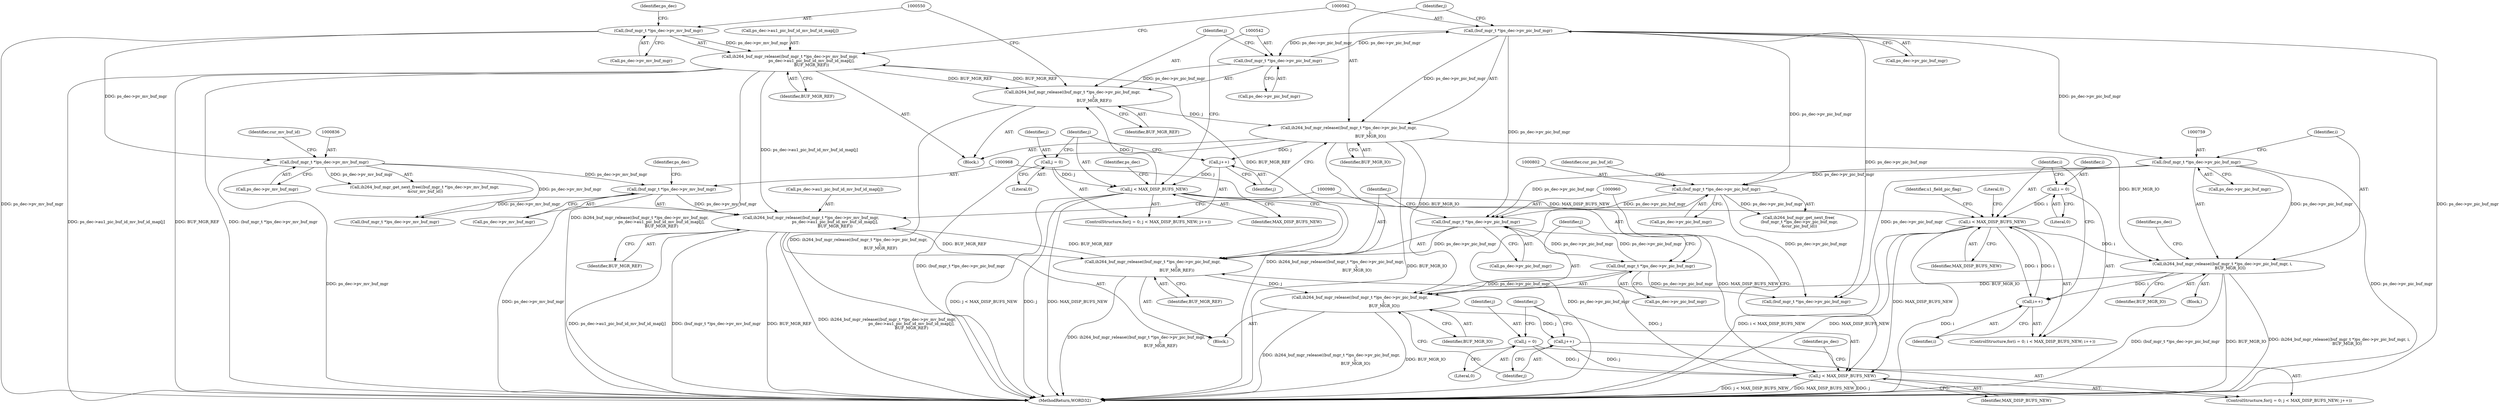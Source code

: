 digraph "0_Android_e629194c62a9a129ce378e08cb1059a8a53f1795_2@array" {
"1000966" [label="(Call,ih264_buf_mgr_release((buf_mgr_t *)ps_dec->pv_mv_buf_mgr,\n                                      ps_dec->au1_pic_buf_id_mv_buf_id_map[j],\n                                      BUF_MGR_REF))"];
"1000967" [label="(Call,(buf_mgr_t *)ps_dec->pv_mv_buf_mgr)"];
"1000835" [label="(Call,(buf_mgr_t *)ps_dec->pv_mv_buf_mgr)"];
"1000549" [label="(Call,(buf_mgr_t *)ps_dec->pv_mv_buf_mgr)"];
"1000548" [label="(Call,ih264_buf_mgr_release((buf_mgr_t *)ps_dec->pv_mv_buf_mgr,\n                                  ps_dec->au1_pic_buf_id_mv_buf_id_map[j],\n                                  BUF_MGR_REF))"];
"1000540" [label="(Call,ih264_buf_mgr_release((buf_mgr_t *)ps_dec->pv_pic_buf_mgr,\n                                  j,\n                                  BUF_MGR_REF))"];
"1000541" [label="(Call,(buf_mgr_t *)ps_dec->pv_pic_buf_mgr)"];
"1000561" [label="(Call,(buf_mgr_t *)ps_dec->pv_pic_buf_mgr)"];
"1000534" [label="(Call,j < MAX_DISP_BUFS_NEW)"];
"1000537" [label="(Call,j++)"];
"1000560" [label="(Call,ih264_buf_mgr_release((buf_mgr_t *)ps_dec->pv_pic_buf_mgr,\n                                  j,\n                                  BUF_MGR_IO))"];
"1000531" [label="(Call,j = 0)"];
"1000958" [label="(Call,ih264_buf_mgr_release((buf_mgr_t *)ps_dec->pv_pic_buf_mgr,\n                                      j,\n                                      BUF_MGR_REF))"];
"1000959" [label="(Call,(buf_mgr_t *)ps_dec->pv_pic_buf_mgr)"];
"1000801" [label="(Call,(buf_mgr_t *)ps_dec->pv_pic_buf_mgr)"];
"1000758" [label="(Call,(buf_mgr_t *)ps_dec->pv_pic_buf_mgr)"];
"1000979" [label="(Call,(buf_mgr_t *)ps_dec->pv_pic_buf_mgr)"];
"1000952" [label="(Call,j < MAX_DISP_BUFS_NEW)"];
"1000949" [label="(Call,j = 0)"];
"1000955" [label="(Call,j++)"];
"1000978" [label="(Call,ih264_buf_mgr_release((buf_mgr_t *)ps_dec->pv_pic_buf_mgr,\n                                      j,\n                                      BUF_MGR_IO))"];
"1000757" [label="(Call,ih264_buf_mgr_release((buf_mgr_t *)ps_dec->pv_pic_buf_mgr, i,\n            BUF_MGR_IO))"];
"1000742" [label="(Call,i < MAX_DISP_BUFS_NEW)"];
"1000745" [label="(Call,i++)"];
"1000739" [label="(Call,i = 0)"];
"1000966" [label="(Call,ih264_buf_mgr_release((buf_mgr_t *)ps_dec->pv_mv_buf_mgr,\n                                      ps_dec->au1_pic_buf_id_mv_buf_id_map[j],\n                                      BUF_MGR_REF))"];
"1000539" [label="(Block,)"];
"1000567" [label="(Identifier,BUF_MGR_IO)"];
"1000743" [label="(Identifier,i)"];
"1001006" [label="(Call,(buf_mgr_t *)ps_dec->pv_pic_buf_mgr)"];
"1000746" [label="(Identifier,i)"];
"1000956" [label="(Identifier,j)"];
"1000764" [label="(Identifier,BUF_MGR_IO)"];
"1000984" [label="(Identifier,j)"];
"1000801" [label="(Call,(buf_mgr_t *)ps_dec->pv_pic_buf_mgr)"];
"1000757" [label="(Call,ih264_buf_mgr_release((buf_mgr_t *)ps_dec->pv_pic_buf_mgr, i,\n            BUF_MGR_IO))"];
"1000835" [label="(Call,(buf_mgr_t *)ps_dec->pv_mv_buf_mgr)"];
"1000782" [label="(Identifier,u1_field_pic_flag)"];
"1000800" [label="(Call,ih264_buf_mgr_get_next_free(\n (buf_mgr_t *)ps_dec->pv_pic_buf_mgr,\n &cur_pic_buf_id))"];
"1000950" [label="(Identifier,j)"];
"1000741" [label="(Literal,0)"];
"1000546" [label="(Identifier,j)"];
"1000739" [label="(Call,i = 0)"];
"1000951" [label="(Literal,0)"];
"1000955" [label="(Call,j++)"];
"1000551" [label="(Call,ps_dec->pv_mv_buf_mgr)"];
"1000560" [label="(Call,ih264_buf_mgr_release((buf_mgr_t *)ps_dec->pv_pic_buf_mgr,\n                                  j,\n                                  BUF_MGR_IO))"];
"1000540" [label="(Call,ih264_buf_mgr_release((buf_mgr_t *)ps_dec->pv_pic_buf_mgr,\n                                  j,\n                                  BUF_MGR_REF))"];
"1000554" [label="(Call,ps_dec->au1_pic_buf_id_mv_buf_id_map[j])"];
"1000964" [label="(Identifier,j)"];
"1000837" [label="(Call,ps_dec->pv_mv_buf_mgr)"];
"1000563" [label="(Call,ps_dec->pv_pic_buf_mgr)"];
"1000559" [label="(Identifier,BUF_MGR_REF)"];
"1002052" [label="(MethodReturn,WORD32)"];
"1000954" [label="(Identifier,MAX_DISP_BUFS_NEW)"];
"1000745" [label="(Call,i++)"];
"1000750" [label="(Literal,0)"];
"1000957" [label="(Block,)"];
"1000536" [label="(Identifier,MAX_DISP_BUFS_NEW)"];
"1000537" [label="(Call,j++)"];
"1000535" [label="(Identifier,j)"];
"1000958" [label="(Call,ih264_buf_mgr_release((buf_mgr_t *)ps_dec->pv_pic_buf_mgr,\n                                      j,\n                                      BUF_MGR_REF))"];
"1000533" [label="(Literal,0)"];
"1000961" [label="(Call,ps_dec->pv_pic_buf_mgr)"];
"1000979" [label="(Call,(buf_mgr_t *)ps_dec->pv_pic_buf_mgr)"];
"1000974" [label="(Identifier,ps_dec)"];
"1000977" [label="(Identifier,BUF_MGR_REF)"];
"1000532" [label="(Identifier,j)"];
"1000972" [label="(Call,ps_dec->au1_pic_buf_id_mv_buf_id_map[j])"];
"1000768" [label="(Identifier,ps_dec)"];
"1000530" [label="(ControlStructure,for(j = 0; j < MAX_DISP_BUFS_NEW; j++))"];
"1000566" [label="(Identifier,j)"];
"1000548" [label="(Call,ih264_buf_mgr_release((buf_mgr_t *)ps_dec->pv_mv_buf_mgr,\n                                  ps_dec->au1_pic_buf_id_mv_buf_id_map[j],\n                                  BUF_MGR_REF))"];
"1000758" [label="(Call,(buf_mgr_t *)ps_dec->pv_pic_buf_mgr)"];
"1000561" [label="(Call,(buf_mgr_t *)ps_dec->pv_pic_buf_mgr)"];
"1000966" [label="(Call,ih264_buf_mgr_release((buf_mgr_t *)ps_dec->pv_mv_buf_mgr,\n                                      ps_dec->au1_pic_buf_id_mv_buf_id_map[j],\n                                      BUF_MGR_REF))"];
"1000543" [label="(Call,ps_dec->pv_pic_buf_mgr)"];
"1000570" [label="(Identifier,ps_dec)"];
"1000967" [label="(Call,(buf_mgr_t *)ps_dec->pv_mv_buf_mgr)"];
"1000959" [label="(Call,(buf_mgr_t *)ps_dec->pv_pic_buf_mgr)"];
"1000763" [label="(Identifier,i)"];
"1000549" [label="(Call,(buf_mgr_t *)ps_dec->pv_mv_buf_mgr)"];
"1000841" [label="(Identifier,cur_mv_buf_id)"];
"1000531" [label="(Call,j = 0)"];
"1000965" [label="(Identifier,BUF_MGR_REF)"];
"1000738" [label="(ControlStructure,for(i = 0; i < MAX_DISP_BUFS_NEW; i++))"];
"1000740" [label="(Identifier,i)"];
"1000985" [label="(Identifier,BUF_MGR_IO)"];
"1000538" [label="(Identifier,j)"];
"1000969" [label="(Call,ps_dec->pv_mv_buf_mgr)"];
"1000978" [label="(Call,ih264_buf_mgr_release((buf_mgr_t *)ps_dec->pv_pic_buf_mgr,\n                                      j,\n                                      BUF_MGR_IO))"];
"1000744" [label="(Identifier,MAX_DISP_BUFS_NEW)"];
"1001030" [label="(Call,(buf_mgr_t *)ps_dec->pv_mv_buf_mgr)"];
"1000948" [label="(ControlStructure,for(j = 0; j < MAX_DISP_BUFS_NEW; j++))"];
"1000981" [label="(Call,ps_dec->pv_pic_buf_mgr)"];
"1000534" [label="(Call,j < MAX_DISP_BUFS_NEW)"];
"1000988" [label="(Identifier,ps_dec)"];
"1000547" [label="(Identifier,BUF_MGR_REF)"];
"1000747" [label="(Block,)"];
"1000952" [label="(Call,j < MAX_DISP_BUFS_NEW)"];
"1000803" [label="(Call,ps_dec->pv_pic_buf_mgr)"];
"1000953" [label="(Identifier,j)"];
"1000742" [label="(Call,i < MAX_DISP_BUFS_NEW)"];
"1000760" [label="(Call,ps_dec->pv_pic_buf_mgr)"];
"1000834" [label="(Call,ih264_buf_mgr_get_next_free((buf_mgr_t *)ps_dec->pv_mv_buf_mgr,\n &cur_mv_buf_id))"];
"1000807" [label="(Identifier,cur_pic_buf_id)"];
"1000949" [label="(Call,j = 0)"];
"1000541" [label="(Call,(buf_mgr_t *)ps_dec->pv_pic_buf_mgr)"];
"1000556" [label="(Identifier,ps_dec)"];
"1000966" -> "1000957"  [label="AST: "];
"1000966" -> "1000977"  [label="CFG: "];
"1000967" -> "1000966"  [label="AST: "];
"1000972" -> "1000966"  [label="AST: "];
"1000977" -> "1000966"  [label="AST: "];
"1000980" -> "1000966"  [label="CFG: "];
"1000966" -> "1002052"  [label="DDG: ps_dec->au1_pic_buf_id_mv_buf_id_map[j]"];
"1000966" -> "1002052"  [label="DDG: (buf_mgr_t *)ps_dec->pv_mv_buf_mgr"];
"1000966" -> "1002052"  [label="DDG: BUF_MGR_REF"];
"1000966" -> "1002052"  [label="DDG: ih264_buf_mgr_release((buf_mgr_t *)ps_dec->pv_mv_buf_mgr,\n                                      ps_dec->au1_pic_buf_id_mv_buf_id_map[j],\n                                      BUF_MGR_REF)"];
"1000966" -> "1000958"  [label="DDG: BUF_MGR_REF"];
"1000967" -> "1000966"  [label="DDG: ps_dec->pv_mv_buf_mgr"];
"1000548" -> "1000966"  [label="DDG: ps_dec->au1_pic_buf_id_mv_buf_id_map[j]"];
"1000958" -> "1000966"  [label="DDG: BUF_MGR_REF"];
"1000967" -> "1000969"  [label="CFG: "];
"1000968" -> "1000967"  [label="AST: "];
"1000969" -> "1000967"  [label="AST: "];
"1000974" -> "1000967"  [label="CFG: "];
"1000967" -> "1002052"  [label="DDG: ps_dec->pv_mv_buf_mgr"];
"1000835" -> "1000967"  [label="DDG: ps_dec->pv_mv_buf_mgr"];
"1000967" -> "1001030"  [label="DDG: ps_dec->pv_mv_buf_mgr"];
"1000835" -> "1000834"  [label="AST: "];
"1000835" -> "1000837"  [label="CFG: "];
"1000836" -> "1000835"  [label="AST: "];
"1000837" -> "1000835"  [label="AST: "];
"1000841" -> "1000835"  [label="CFG: "];
"1000835" -> "1002052"  [label="DDG: ps_dec->pv_mv_buf_mgr"];
"1000835" -> "1000834"  [label="DDG: ps_dec->pv_mv_buf_mgr"];
"1000549" -> "1000835"  [label="DDG: ps_dec->pv_mv_buf_mgr"];
"1000835" -> "1001030"  [label="DDG: ps_dec->pv_mv_buf_mgr"];
"1000549" -> "1000548"  [label="AST: "];
"1000549" -> "1000551"  [label="CFG: "];
"1000550" -> "1000549"  [label="AST: "];
"1000551" -> "1000549"  [label="AST: "];
"1000556" -> "1000549"  [label="CFG: "];
"1000549" -> "1002052"  [label="DDG: ps_dec->pv_mv_buf_mgr"];
"1000549" -> "1000548"  [label="DDG: ps_dec->pv_mv_buf_mgr"];
"1000548" -> "1000539"  [label="AST: "];
"1000548" -> "1000559"  [label="CFG: "];
"1000554" -> "1000548"  [label="AST: "];
"1000559" -> "1000548"  [label="AST: "];
"1000562" -> "1000548"  [label="CFG: "];
"1000548" -> "1002052"  [label="DDG: ih264_buf_mgr_release((buf_mgr_t *)ps_dec->pv_mv_buf_mgr,\n                                  ps_dec->au1_pic_buf_id_mv_buf_id_map[j],\n                                  BUF_MGR_REF)"];
"1000548" -> "1002052"  [label="DDG: ps_dec->au1_pic_buf_id_mv_buf_id_map[j]"];
"1000548" -> "1002052"  [label="DDG: BUF_MGR_REF"];
"1000548" -> "1002052"  [label="DDG: (buf_mgr_t *)ps_dec->pv_mv_buf_mgr"];
"1000548" -> "1000540"  [label="DDG: BUF_MGR_REF"];
"1000540" -> "1000548"  [label="DDG: BUF_MGR_REF"];
"1000548" -> "1000958"  [label="DDG: BUF_MGR_REF"];
"1000540" -> "1000539"  [label="AST: "];
"1000540" -> "1000547"  [label="CFG: "];
"1000541" -> "1000540"  [label="AST: "];
"1000546" -> "1000540"  [label="AST: "];
"1000547" -> "1000540"  [label="AST: "];
"1000550" -> "1000540"  [label="CFG: "];
"1000540" -> "1002052"  [label="DDG: ih264_buf_mgr_release((buf_mgr_t *)ps_dec->pv_pic_buf_mgr,\n                                  j,\n                                  BUF_MGR_REF)"];
"1000541" -> "1000540"  [label="DDG: ps_dec->pv_pic_buf_mgr"];
"1000534" -> "1000540"  [label="DDG: j"];
"1000540" -> "1000560"  [label="DDG: j"];
"1000541" -> "1000543"  [label="CFG: "];
"1000542" -> "1000541"  [label="AST: "];
"1000543" -> "1000541"  [label="AST: "];
"1000546" -> "1000541"  [label="CFG: "];
"1000561" -> "1000541"  [label="DDG: ps_dec->pv_pic_buf_mgr"];
"1000541" -> "1000561"  [label="DDG: ps_dec->pv_pic_buf_mgr"];
"1000561" -> "1000560"  [label="AST: "];
"1000561" -> "1000563"  [label="CFG: "];
"1000562" -> "1000561"  [label="AST: "];
"1000563" -> "1000561"  [label="AST: "];
"1000566" -> "1000561"  [label="CFG: "];
"1000561" -> "1002052"  [label="DDG: ps_dec->pv_pic_buf_mgr"];
"1000561" -> "1000560"  [label="DDG: ps_dec->pv_pic_buf_mgr"];
"1000561" -> "1000758"  [label="DDG: ps_dec->pv_pic_buf_mgr"];
"1000561" -> "1000801"  [label="DDG: ps_dec->pv_pic_buf_mgr"];
"1000561" -> "1000959"  [label="DDG: ps_dec->pv_pic_buf_mgr"];
"1000561" -> "1001006"  [label="DDG: ps_dec->pv_pic_buf_mgr"];
"1000534" -> "1000530"  [label="AST: "];
"1000534" -> "1000536"  [label="CFG: "];
"1000535" -> "1000534"  [label="AST: "];
"1000536" -> "1000534"  [label="AST: "];
"1000542" -> "1000534"  [label="CFG: "];
"1000570" -> "1000534"  [label="CFG: "];
"1000534" -> "1002052"  [label="DDG: MAX_DISP_BUFS_NEW"];
"1000534" -> "1002052"  [label="DDG: j < MAX_DISP_BUFS_NEW"];
"1000534" -> "1002052"  [label="DDG: j"];
"1000537" -> "1000534"  [label="DDG: j"];
"1000531" -> "1000534"  [label="DDG: j"];
"1000534" -> "1000742"  [label="DDG: MAX_DISP_BUFS_NEW"];
"1000534" -> "1000952"  [label="DDG: MAX_DISP_BUFS_NEW"];
"1000537" -> "1000530"  [label="AST: "];
"1000537" -> "1000538"  [label="CFG: "];
"1000538" -> "1000537"  [label="AST: "];
"1000535" -> "1000537"  [label="CFG: "];
"1000560" -> "1000537"  [label="DDG: j"];
"1000560" -> "1000539"  [label="AST: "];
"1000560" -> "1000567"  [label="CFG: "];
"1000566" -> "1000560"  [label="AST: "];
"1000567" -> "1000560"  [label="AST: "];
"1000538" -> "1000560"  [label="CFG: "];
"1000560" -> "1002052"  [label="DDG: ih264_buf_mgr_release((buf_mgr_t *)ps_dec->pv_pic_buf_mgr,\n                                  j,\n                                  BUF_MGR_IO)"];
"1000560" -> "1002052"  [label="DDG: BUF_MGR_IO"];
"1000560" -> "1002052"  [label="DDG: (buf_mgr_t *)ps_dec->pv_pic_buf_mgr"];
"1000560" -> "1000757"  [label="DDG: BUF_MGR_IO"];
"1000560" -> "1000978"  [label="DDG: BUF_MGR_IO"];
"1000531" -> "1000530"  [label="AST: "];
"1000531" -> "1000533"  [label="CFG: "];
"1000532" -> "1000531"  [label="AST: "];
"1000533" -> "1000531"  [label="AST: "];
"1000535" -> "1000531"  [label="CFG: "];
"1000958" -> "1000957"  [label="AST: "];
"1000958" -> "1000965"  [label="CFG: "];
"1000959" -> "1000958"  [label="AST: "];
"1000964" -> "1000958"  [label="AST: "];
"1000965" -> "1000958"  [label="AST: "];
"1000968" -> "1000958"  [label="CFG: "];
"1000958" -> "1002052"  [label="DDG: ih264_buf_mgr_release((buf_mgr_t *)ps_dec->pv_pic_buf_mgr,\n                                      j,\n                                      BUF_MGR_REF)"];
"1000959" -> "1000958"  [label="DDG: ps_dec->pv_pic_buf_mgr"];
"1000952" -> "1000958"  [label="DDG: j"];
"1000958" -> "1000978"  [label="DDG: j"];
"1000959" -> "1000961"  [label="CFG: "];
"1000960" -> "1000959"  [label="AST: "];
"1000961" -> "1000959"  [label="AST: "];
"1000964" -> "1000959"  [label="CFG: "];
"1000801" -> "1000959"  [label="DDG: ps_dec->pv_pic_buf_mgr"];
"1000979" -> "1000959"  [label="DDG: ps_dec->pv_pic_buf_mgr"];
"1000758" -> "1000959"  [label="DDG: ps_dec->pv_pic_buf_mgr"];
"1000959" -> "1000979"  [label="DDG: ps_dec->pv_pic_buf_mgr"];
"1000801" -> "1000800"  [label="AST: "];
"1000801" -> "1000803"  [label="CFG: "];
"1000802" -> "1000801"  [label="AST: "];
"1000803" -> "1000801"  [label="AST: "];
"1000807" -> "1000801"  [label="CFG: "];
"1000801" -> "1002052"  [label="DDG: ps_dec->pv_pic_buf_mgr"];
"1000801" -> "1000800"  [label="DDG: ps_dec->pv_pic_buf_mgr"];
"1000758" -> "1000801"  [label="DDG: ps_dec->pv_pic_buf_mgr"];
"1000801" -> "1001006"  [label="DDG: ps_dec->pv_pic_buf_mgr"];
"1000758" -> "1000757"  [label="AST: "];
"1000758" -> "1000760"  [label="CFG: "];
"1000759" -> "1000758"  [label="AST: "];
"1000760" -> "1000758"  [label="AST: "];
"1000763" -> "1000758"  [label="CFG: "];
"1000758" -> "1002052"  [label="DDG: ps_dec->pv_pic_buf_mgr"];
"1000758" -> "1000757"  [label="DDG: ps_dec->pv_pic_buf_mgr"];
"1000758" -> "1001006"  [label="DDG: ps_dec->pv_pic_buf_mgr"];
"1000979" -> "1000978"  [label="AST: "];
"1000979" -> "1000981"  [label="CFG: "];
"1000980" -> "1000979"  [label="AST: "];
"1000981" -> "1000979"  [label="AST: "];
"1000984" -> "1000979"  [label="CFG: "];
"1000979" -> "1000978"  [label="DDG: ps_dec->pv_pic_buf_mgr"];
"1000979" -> "1001006"  [label="DDG: ps_dec->pv_pic_buf_mgr"];
"1000952" -> "1000948"  [label="AST: "];
"1000952" -> "1000954"  [label="CFG: "];
"1000953" -> "1000952"  [label="AST: "];
"1000954" -> "1000952"  [label="AST: "];
"1000960" -> "1000952"  [label="CFG: "];
"1000988" -> "1000952"  [label="CFG: "];
"1000952" -> "1002052"  [label="DDG: j"];
"1000952" -> "1002052"  [label="DDG: j < MAX_DISP_BUFS_NEW"];
"1000952" -> "1002052"  [label="DDG: MAX_DISP_BUFS_NEW"];
"1000949" -> "1000952"  [label="DDG: j"];
"1000955" -> "1000952"  [label="DDG: j"];
"1000742" -> "1000952"  [label="DDG: MAX_DISP_BUFS_NEW"];
"1000949" -> "1000948"  [label="AST: "];
"1000949" -> "1000951"  [label="CFG: "];
"1000950" -> "1000949"  [label="AST: "];
"1000951" -> "1000949"  [label="AST: "];
"1000953" -> "1000949"  [label="CFG: "];
"1000955" -> "1000948"  [label="AST: "];
"1000955" -> "1000956"  [label="CFG: "];
"1000956" -> "1000955"  [label="AST: "];
"1000953" -> "1000955"  [label="CFG: "];
"1000978" -> "1000955"  [label="DDG: j"];
"1000978" -> "1000957"  [label="AST: "];
"1000978" -> "1000985"  [label="CFG: "];
"1000984" -> "1000978"  [label="AST: "];
"1000985" -> "1000978"  [label="AST: "];
"1000956" -> "1000978"  [label="CFG: "];
"1000978" -> "1002052"  [label="DDG: BUF_MGR_IO"];
"1000978" -> "1002052"  [label="DDG: ih264_buf_mgr_release((buf_mgr_t *)ps_dec->pv_pic_buf_mgr,\n                                      j,\n                                      BUF_MGR_IO)"];
"1000757" -> "1000978"  [label="DDG: BUF_MGR_IO"];
"1000757" -> "1000747"  [label="AST: "];
"1000757" -> "1000764"  [label="CFG: "];
"1000763" -> "1000757"  [label="AST: "];
"1000764" -> "1000757"  [label="AST: "];
"1000768" -> "1000757"  [label="CFG: "];
"1000757" -> "1002052"  [label="DDG: ih264_buf_mgr_release((buf_mgr_t *)ps_dec->pv_pic_buf_mgr, i,\n            BUF_MGR_IO)"];
"1000757" -> "1002052"  [label="DDG: (buf_mgr_t *)ps_dec->pv_pic_buf_mgr"];
"1000757" -> "1002052"  [label="DDG: BUF_MGR_IO"];
"1000757" -> "1000745"  [label="DDG: i"];
"1000742" -> "1000757"  [label="DDG: i"];
"1000742" -> "1000738"  [label="AST: "];
"1000742" -> "1000744"  [label="CFG: "];
"1000743" -> "1000742"  [label="AST: "];
"1000744" -> "1000742"  [label="AST: "];
"1000750" -> "1000742"  [label="CFG: "];
"1000782" -> "1000742"  [label="CFG: "];
"1000742" -> "1002052"  [label="DDG: i < MAX_DISP_BUFS_NEW"];
"1000742" -> "1002052"  [label="DDG: MAX_DISP_BUFS_NEW"];
"1000742" -> "1002052"  [label="DDG: i"];
"1000745" -> "1000742"  [label="DDG: i"];
"1000739" -> "1000742"  [label="DDG: i"];
"1000742" -> "1000745"  [label="DDG: i"];
"1000745" -> "1000738"  [label="AST: "];
"1000745" -> "1000746"  [label="CFG: "];
"1000746" -> "1000745"  [label="AST: "];
"1000743" -> "1000745"  [label="CFG: "];
"1000739" -> "1000738"  [label="AST: "];
"1000739" -> "1000741"  [label="CFG: "];
"1000740" -> "1000739"  [label="AST: "];
"1000741" -> "1000739"  [label="AST: "];
"1000743" -> "1000739"  [label="CFG: "];
}
